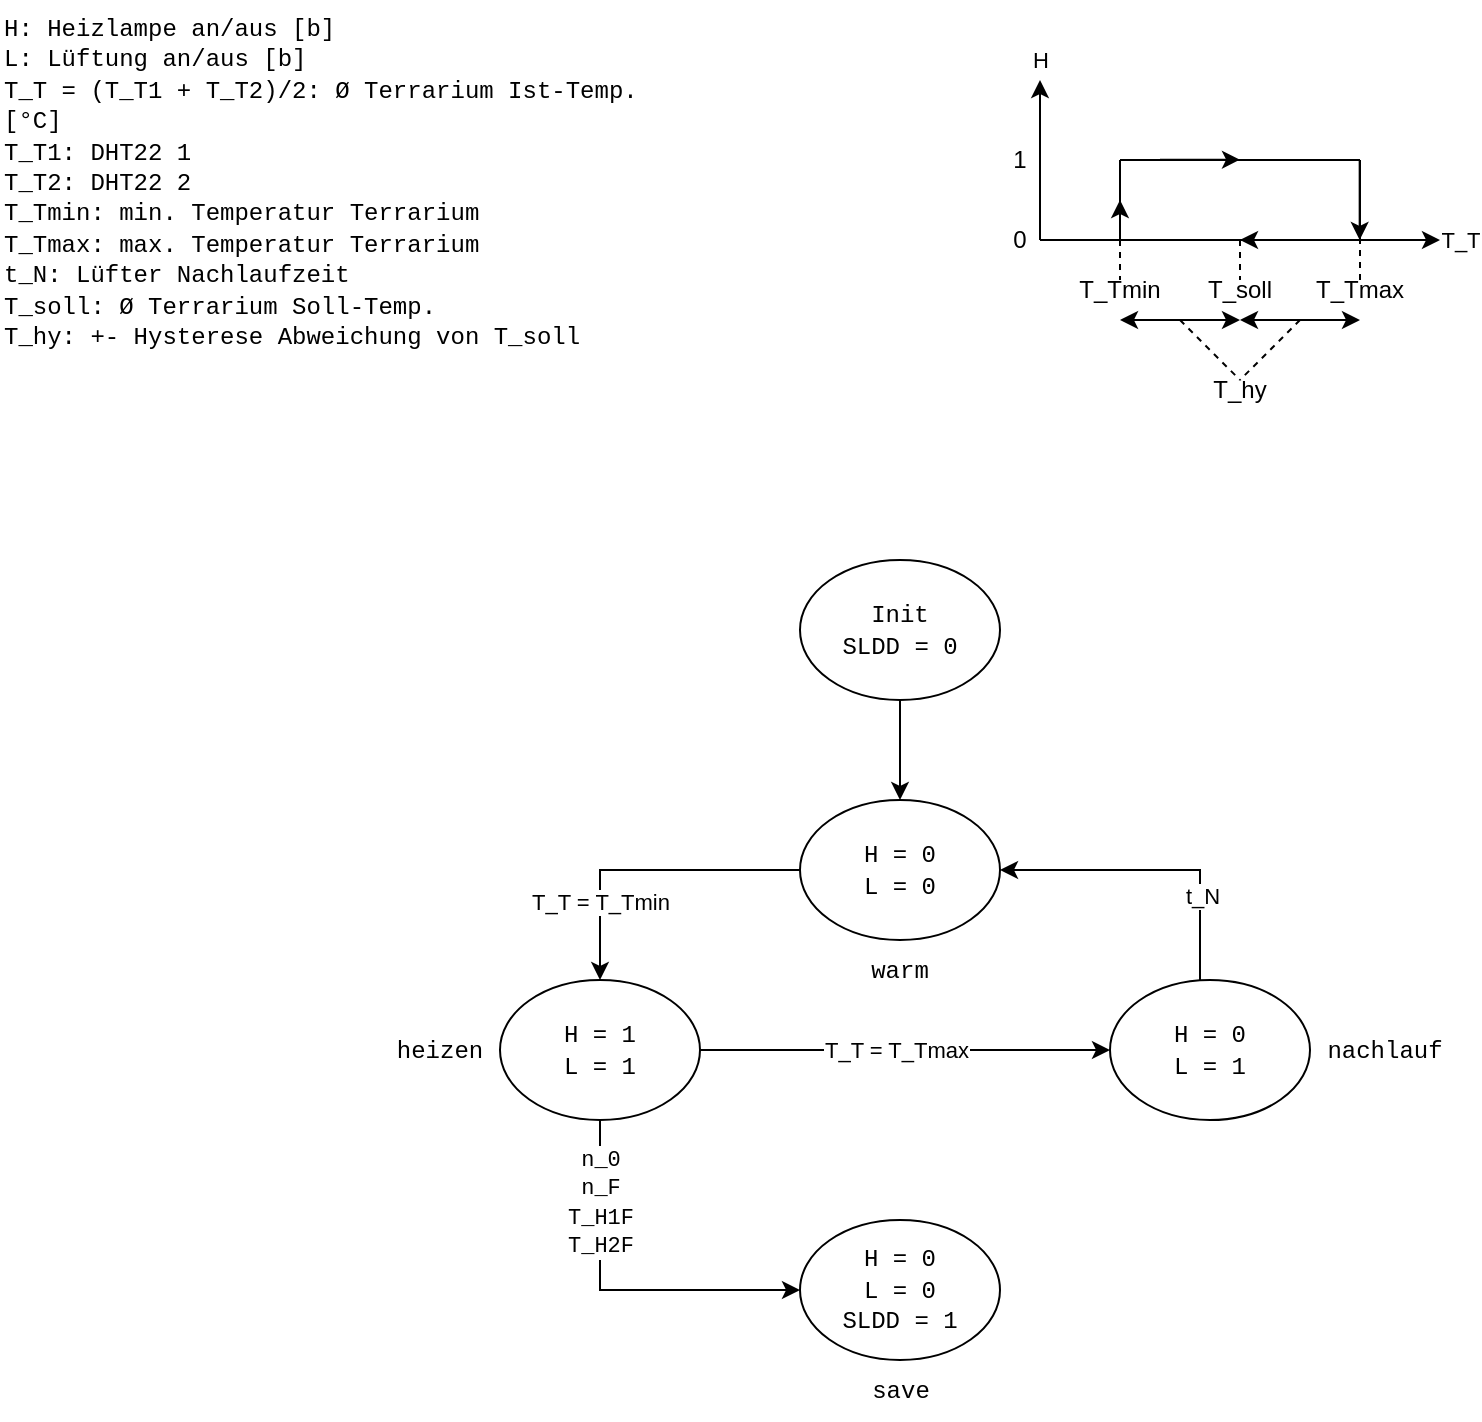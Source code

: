 <mxfile version="23.1.5" type="device">
  <diagram name="Seite-1" id="qQ0h7qRIeSpS_6ZMOZwv">
    <mxGraphModel dx="475" dy="590" grid="1" gridSize="10" guides="1" tooltips="1" connect="1" arrows="1" fold="1" page="1" pageScale="1" pageWidth="827" pageHeight="1169" math="0" shadow="0">
      <root>
        <mxCell id="0" />
        <mxCell id="1" parent="0" />
        <mxCell id="PwPBlcHgElGz16M5GKF_-3" style="edgeStyle=orthogonalEdgeStyle;rounded=0;orthogonalLoop=1;jettySize=auto;html=1;entryX=0.5;entryY=0;entryDx=0;entryDy=0;" edge="1" parent="1" source="PwPBlcHgElGz16M5GKF_-2" target="PwPBlcHgElGz16M5GKF_-1">
          <mxGeometry relative="1" as="geometry" />
        </mxCell>
        <mxCell id="PwPBlcHgElGz16M5GKF_-2" value="&lt;font face=&quot;Courier New&quot;&gt;Init&lt;br&gt;SLDD = 0&lt;/font&gt;&lt;font face=&quot;Courier New&quot;&gt;&lt;br&gt;&lt;/font&gt;" style="ellipse;whiteSpace=wrap;html=1;" vertex="1" parent="1">
          <mxGeometry x="400" y="280" width="100" height="70" as="geometry" />
        </mxCell>
        <mxCell id="PwPBlcHgElGz16M5GKF_-5" value="&lt;font face=&quot;Courier New&quot;&gt;H: Heizlampe an/aus [b]&lt;br&gt;L: Lüftung&amp;nbsp;an/aus&amp;nbsp;[b]&lt;br&gt;T_T = (T_T1 + T_T2)/2:&amp;nbsp;Ø Terrarium Ist-Temp. [°C]&lt;br&gt;T_T1: DHT22 1&lt;br&gt;T_T2: DHT22 2&lt;br&gt;T_Tmin: min. Temperatur Terrarium&lt;br&gt;T_Tmax: max. Temperatur Terrarium&lt;br&gt;t_N: Lüfter Nachlaufzeit&lt;br&gt;T_soll:&amp;nbsp;Ø Terrarium Soll-Temp.&lt;br&gt;T_hy: +- Hysterese Abweichung von T_soll&lt;br&gt;&lt;/font&gt;" style="text;html=1;align=left;verticalAlign=top;whiteSpace=wrap;rounded=0;" vertex="1" parent="1">
          <mxGeometry width="330" height="240" as="geometry" />
        </mxCell>
        <mxCell id="PwPBlcHgElGz16M5GKF_-13" value="" style="group" vertex="1" connectable="0" parent="1">
          <mxGeometry x="385" y="400" width="130" height="100" as="geometry" />
        </mxCell>
        <mxCell id="PwPBlcHgElGz16M5GKF_-1" value="&lt;font face=&quot;Courier New&quot;&gt;H = 0&lt;br&gt;L = 0&lt;/font&gt;" style="ellipse;whiteSpace=wrap;html=1;" vertex="1" parent="PwPBlcHgElGz16M5GKF_-13">
          <mxGeometry x="15" width="100" height="70" as="geometry" />
        </mxCell>
        <mxCell id="PwPBlcHgElGz16M5GKF_-4" value="&lt;font face=&quot;Courier New&quot;&gt;warm&lt;/font&gt;" style="text;html=1;align=center;verticalAlign=middle;whiteSpace=wrap;rounded=0;" vertex="1" parent="PwPBlcHgElGz16M5GKF_-13">
          <mxGeometry y="70" width="130" height="30" as="geometry" />
        </mxCell>
        <mxCell id="PwPBlcHgElGz16M5GKF_-21" style="edgeStyle=orthogonalEdgeStyle;rounded=0;orthogonalLoop=1;jettySize=auto;html=1;entryX=0;entryY=0.5;entryDx=0;entryDy=0;" edge="1" parent="1" source="PwPBlcHgElGz16M5GKF_-7" target="PwPBlcHgElGz16M5GKF_-15">
          <mxGeometry relative="1" as="geometry" />
        </mxCell>
        <mxCell id="PwPBlcHgElGz16M5GKF_-34" value="T_T = T_Tmax" style="edgeLabel;html=1;align=center;verticalAlign=middle;resizable=0;points=[];" vertex="1" connectable="0" parent="PwPBlcHgElGz16M5GKF_-21">
          <mxGeometry x="-0.045" relative="1" as="geometry">
            <mxPoint as="offset" />
          </mxGeometry>
        </mxCell>
        <mxCell id="PwPBlcHgElGz16M5GKF_-22" style="edgeStyle=orthogonalEdgeStyle;rounded=0;orthogonalLoop=1;jettySize=auto;html=1;" edge="1" parent="1" source="PwPBlcHgElGz16M5GKF_-1" target="PwPBlcHgElGz16M5GKF_-7">
          <mxGeometry relative="1" as="geometry" />
        </mxCell>
        <mxCell id="PwPBlcHgElGz16M5GKF_-23" value="T_T = T_Tmin" style="edgeLabel;html=1;align=center;verticalAlign=middle;resizable=0;points=[];" vertex="1" connectable="0" parent="PwPBlcHgElGz16M5GKF_-22">
          <mxGeometry x="0.494" relative="1" as="geometry">
            <mxPoint as="offset" />
          </mxGeometry>
        </mxCell>
        <mxCell id="PwPBlcHgElGz16M5GKF_-25" style="edgeStyle=orthogonalEdgeStyle;rounded=0;orthogonalLoop=1;jettySize=auto;html=1;entryX=1;entryY=0.5;entryDx=0;entryDy=0;" edge="1" parent="1" source="PwPBlcHgElGz16M5GKF_-15" target="PwPBlcHgElGz16M5GKF_-1">
          <mxGeometry relative="1" as="geometry">
            <Array as="points">
              <mxPoint x="600" y="435" />
            </Array>
          </mxGeometry>
        </mxCell>
        <mxCell id="PwPBlcHgElGz16M5GKF_-29" value="t_N" style="edgeLabel;html=1;align=center;verticalAlign=middle;resizable=0;points=[];" vertex="1" connectable="0" parent="PwPBlcHgElGz16M5GKF_-25">
          <mxGeometry x="-0.46" y="-1" relative="1" as="geometry">
            <mxPoint as="offset" />
          </mxGeometry>
        </mxCell>
        <mxCell id="PwPBlcHgElGz16M5GKF_-33" style="edgeStyle=orthogonalEdgeStyle;rounded=0;orthogonalLoop=1;jettySize=auto;html=1;entryX=0;entryY=0.5;entryDx=0;entryDy=0;" edge="1" parent="1" source="PwPBlcHgElGz16M5GKF_-7" target="PwPBlcHgElGz16M5GKF_-31">
          <mxGeometry relative="1" as="geometry">
            <Array as="points">
              <mxPoint x="300" y="645" />
            </Array>
          </mxGeometry>
        </mxCell>
        <mxCell id="PwPBlcHgElGz16M5GKF_-35" value="&lt;font face=&quot;Courier New&quot;&gt;n_0 &lt;br&gt;n_F&lt;br&gt;T_H1F&lt;br&gt;T_H2F&lt;/font&gt;" style="edgeLabel;html=1;align=center;verticalAlign=middle;resizable=0;points=[];" vertex="1" connectable="0" parent="PwPBlcHgElGz16M5GKF_-33">
          <mxGeometry x="-0.689" y="-1" relative="1" as="geometry">
            <mxPoint x="1" y="12" as="offset" />
          </mxGeometry>
        </mxCell>
        <mxCell id="PwPBlcHgElGz16M5GKF_-7" value="&lt;font face=&quot;Courier New&quot;&gt;H = 1&lt;br&gt;L = 1&lt;/font&gt;" style="ellipse;whiteSpace=wrap;html=1;" vertex="1" parent="1">
          <mxGeometry x="250" y="490" width="100" height="70" as="geometry" />
        </mxCell>
        <mxCell id="PwPBlcHgElGz16M5GKF_-8" value="&lt;font face=&quot;Courier New&quot;&gt;heizen&lt;/font&gt;" style="text;html=1;align=center;verticalAlign=middle;whiteSpace=wrap;rounded=0;" vertex="1" parent="1">
          <mxGeometry x="190" y="510" width="60" height="30" as="geometry" />
        </mxCell>
        <mxCell id="PwPBlcHgElGz16M5GKF_-15" value="&lt;font face=&quot;Courier New&quot;&gt;H = 0&lt;br&gt;L = 1&lt;/font&gt;" style="ellipse;whiteSpace=wrap;html=1;" vertex="1" parent="1">
          <mxGeometry x="555" y="490" width="100" height="70" as="geometry" />
        </mxCell>
        <mxCell id="PwPBlcHgElGz16M5GKF_-16" value="&lt;font face=&quot;Courier New&quot;&gt;nachlauf&lt;/font&gt;" style="text;html=1;align=center;verticalAlign=middle;whiteSpace=wrap;rounded=0;" vertex="1" parent="1">
          <mxGeometry x="655" y="510" width="75" height="30" as="geometry" />
        </mxCell>
        <mxCell id="PwPBlcHgElGz16M5GKF_-36" value="" style="endArrow=classic;html=1;rounded=0;" edge="1" parent="1">
          <mxGeometry width="50" height="50" relative="1" as="geometry">
            <mxPoint x="520" y="120" as="sourcePoint" />
            <mxPoint x="520" y="40" as="targetPoint" />
          </mxGeometry>
        </mxCell>
        <mxCell id="PwPBlcHgElGz16M5GKF_-38" value="H" style="edgeLabel;html=1;align=center;verticalAlign=middle;resizable=0;points=[];" vertex="1" connectable="0" parent="PwPBlcHgElGz16M5GKF_-36">
          <mxGeometry x="0.702" y="-1" relative="1" as="geometry">
            <mxPoint x="-1" y="-22" as="offset" />
          </mxGeometry>
        </mxCell>
        <mxCell id="PwPBlcHgElGz16M5GKF_-37" value="" style="endArrow=classic;html=1;rounded=0;" edge="1" parent="1">
          <mxGeometry width="50" height="50" relative="1" as="geometry">
            <mxPoint x="520" y="120" as="sourcePoint" />
            <mxPoint x="720" y="120" as="targetPoint" />
          </mxGeometry>
        </mxCell>
        <mxCell id="PwPBlcHgElGz16M5GKF_-39" value="T_T" style="edgeLabel;html=1;align=center;verticalAlign=middle;resizable=0;points=[];" vertex="1" connectable="0" parent="PwPBlcHgElGz16M5GKF_-37">
          <mxGeometry x="0.857" relative="1" as="geometry">
            <mxPoint x="24" as="offset" />
          </mxGeometry>
        </mxCell>
        <mxCell id="PwPBlcHgElGz16M5GKF_-40" value="" style="endArrow=none;html=1;rounded=0;" edge="1" parent="1">
          <mxGeometry width="50" height="50" relative="1" as="geometry">
            <mxPoint x="560" y="120" as="sourcePoint" />
            <mxPoint x="560" y="80" as="targetPoint" />
          </mxGeometry>
        </mxCell>
        <mxCell id="PwPBlcHgElGz16M5GKF_-41" value="" style="endArrow=none;html=1;rounded=0;" edge="1" parent="1">
          <mxGeometry width="50" height="50" relative="1" as="geometry">
            <mxPoint x="560" y="80" as="sourcePoint" />
            <mxPoint x="680" y="80" as="targetPoint" />
          </mxGeometry>
        </mxCell>
        <mxCell id="PwPBlcHgElGz16M5GKF_-42" value="" style="endArrow=none;html=1;rounded=0;" edge="1" parent="1">
          <mxGeometry width="50" height="50" relative="1" as="geometry">
            <mxPoint x="680" y="80" as="sourcePoint" />
            <mxPoint x="680" y="120" as="targetPoint" />
          </mxGeometry>
        </mxCell>
        <mxCell id="PwPBlcHgElGz16M5GKF_-44" value="" style="endArrow=classic;html=1;rounded=0;" edge="1" parent="1">
          <mxGeometry width="50" height="50" relative="1" as="geometry">
            <mxPoint x="560" y="120" as="sourcePoint" />
            <mxPoint x="560" y="100" as="targetPoint" />
          </mxGeometry>
        </mxCell>
        <mxCell id="PwPBlcHgElGz16M5GKF_-45" value="" style="endArrow=classic;html=1;rounded=0;" edge="1" parent="1">
          <mxGeometry width="50" height="50" relative="1" as="geometry">
            <mxPoint x="679.83" y="80" as="sourcePoint" />
            <mxPoint x="679.83" y="120" as="targetPoint" />
            <Array as="points">
              <mxPoint x="679.83" y="100" />
            </Array>
          </mxGeometry>
        </mxCell>
        <mxCell id="PwPBlcHgElGz16M5GKF_-46" value="0" style="text;html=1;align=center;verticalAlign=middle;whiteSpace=wrap;rounded=0;" vertex="1" parent="1">
          <mxGeometry x="500" y="110" width="20" height="20" as="geometry" />
        </mxCell>
        <mxCell id="PwPBlcHgElGz16M5GKF_-47" value="T_Tmax" style="text;html=1;align=center;verticalAlign=middle;whiteSpace=wrap;rounded=0;" vertex="1" parent="1">
          <mxGeometry x="650" y="140" width="60" height="10" as="geometry" />
        </mxCell>
        <mxCell id="PwPBlcHgElGz16M5GKF_-48" value="T_Tmin" style="text;html=1;align=center;verticalAlign=middle;whiteSpace=wrap;rounded=0;" vertex="1" parent="1">
          <mxGeometry x="530" y="140" width="60" height="10" as="geometry" />
        </mxCell>
        <mxCell id="PwPBlcHgElGz16M5GKF_-49" value="1" style="text;html=1;align=center;verticalAlign=middle;whiteSpace=wrap;rounded=0;" vertex="1" parent="1">
          <mxGeometry x="500" y="70" width="20" height="20" as="geometry" />
        </mxCell>
        <mxCell id="PwPBlcHgElGz16M5GKF_-52" value="" style="endArrow=classic;html=1;rounded=0;" edge="1" parent="1">
          <mxGeometry width="50" height="50" relative="1" as="geometry">
            <mxPoint x="660" y="120" as="sourcePoint" />
            <mxPoint x="620" y="120" as="targetPoint" />
          </mxGeometry>
        </mxCell>
        <mxCell id="PwPBlcHgElGz16M5GKF_-53" value="" style="endArrow=classic;html=1;rounded=0;" edge="1" parent="1">
          <mxGeometry width="50" height="50" relative="1" as="geometry">
            <mxPoint x="580" y="79.83" as="sourcePoint" />
            <mxPoint x="620" y="79.83" as="targetPoint" />
          </mxGeometry>
        </mxCell>
        <mxCell id="PwPBlcHgElGz16M5GKF_-54" value="T_soll" style="text;html=1;align=center;verticalAlign=middle;whiteSpace=wrap;rounded=0;" vertex="1" parent="1">
          <mxGeometry x="590" y="140" width="60" height="10" as="geometry" />
        </mxCell>
        <mxCell id="PwPBlcHgElGz16M5GKF_-56" value="" style="endArrow=none;dashed=1;html=1;rounded=0;entryX=0.5;entryY=0;entryDx=0;entryDy=0;" edge="1" parent="1" target="PwPBlcHgElGz16M5GKF_-48">
          <mxGeometry width="50" height="50" relative="1" as="geometry">
            <mxPoint x="560" y="120" as="sourcePoint" />
            <mxPoint x="640" y="70" as="targetPoint" />
          </mxGeometry>
        </mxCell>
        <mxCell id="PwPBlcHgElGz16M5GKF_-57" value="" style="endArrow=none;dashed=1;html=1;rounded=0;exitX=0.5;exitY=0;exitDx=0;exitDy=0;" edge="1" parent="1" source="PwPBlcHgElGz16M5GKF_-47">
          <mxGeometry width="50" height="50" relative="1" as="geometry">
            <mxPoint x="630" y="120" as="sourcePoint" />
            <mxPoint x="680" y="120" as="targetPoint" />
          </mxGeometry>
        </mxCell>
        <mxCell id="PwPBlcHgElGz16M5GKF_-58" value="" style="endArrow=none;dashed=1;html=1;rounded=0;entryX=0.5;entryY=0;entryDx=0;entryDy=0;" edge="1" parent="1" target="PwPBlcHgElGz16M5GKF_-54">
          <mxGeometry width="50" height="50" relative="1" as="geometry">
            <mxPoint x="620" y="120" as="sourcePoint" />
            <mxPoint x="640" y="70" as="targetPoint" />
          </mxGeometry>
        </mxCell>
        <mxCell id="PwPBlcHgElGz16M5GKF_-59" value="" style="endArrow=classic;startArrow=classic;html=1;rounded=0;" edge="1" parent="1">
          <mxGeometry width="50" height="50" relative="1" as="geometry">
            <mxPoint x="560" y="160" as="sourcePoint" />
            <mxPoint x="620" y="160" as="targetPoint" />
          </mxGeometry>
        </mxCell>
        <mxCell id="PwPBlcHgElGz16M5GKF_-60" value="" style="endArrow=classic;startArrow=classic;html=1;rounded=0;" edge="1" parent="1">
          <mxGeometry width="50" height="50" relative="1" as="geometry">
            <mxPoint x="620" y="160" as="sourcePoint" />
            <mxPoint x="680" y="160" as="targetPoint" />
          </mxGeometry>
        </mxCell>
        <mxCell id="PwPBlcHgElGz16M5GKF_-61" value="T_hy" style="text;html=1;align=center;verticalAlign=middle;whiteSpace=wrap;rounded=0;" vertex="1" parent="1">
          <mxGeometry x="590" y="190" width="60" height="10" as="geometry" />
        </mxCell>
        <mxCell id="PwPBlcHgElGz16M5GKF_-63" value="" style="endArrow=none;dashed=1;html=1;rounded=0;entryX=0.5;entryY=0;entryDx=0;entryDy=0;" edge="1" parent="1" target="PwPBlcHgElGz16M5GKF_-61">
          <mxGeometry width="50" height="50" relative="1" as="geometry">
            <mxPoint x="590" y="160" as="sourcePoint" />
            <mxPoint x="620" y="150" as="targetPoint" />
          </mxGeometry>
        </mxCell>
        <mxCell id="PwPBlcHgElGz16M5GKF_-64" value="" style="endArrow=none;dashed=1;html=1;rounded=0;entryX=0.5;entryY=0;entryDx=0;entryDy=0;" edge="1" parent="1" target="PwPBlcHgElGz16M5GKF_-61">
          <mxGeometry width="50" height="50" relative="1" as="geometry">
            <mxPoint x="650" y="160" as="sourcePoint" />
            <mxPoint x="630" y="190" as="targetPoint" />
          </mxGeometry>
        </mxCell>
        <mxCell id="PwPBlcHgElGz16M5GKF_-66" value="" style="group" vertex="1" connectable="0" parent="1">
          <mxGeometry x="400" y="610" width="100" height="100" as="geometry" />
        </mxCell>
        <mxCell id="PwPBlcHgElGz16M5GKF_-31" value="&lt;font face=&quot;Courier New&quot;&gt;H = 0&lt;br&gt;L = 0&lt;br&gt;SLDD = 1&lt;br&gt;&lt;/font&gt;" style="ellipse;whiteSpace=wrap;html=1;" vertex="1" parent="PwPBlcHgElGz16M5GKF_-66">
          <mxGeometry width="100" height="70" as="geometry" />
        </mxCell>
        <mxCell id="PwPBlcHgElGz16M5GKF_-32" value="&lt;font face=&quot;Courier New&quot;&gt;save&lt;/font&gt;" style="text;html=1;align=center;verticalAlign=middle;whiteSpace=wrap;rounded=0;" vertex="1" parent="PwPBlcHgElGz16M5GKF_-66">
          <mxGeometry x="27.5" y="70" width="45" height="30" as="geometry" />
        </mxCell>
      </root>
    </mxGraphModel>
  </diagram>
</mxfile>
